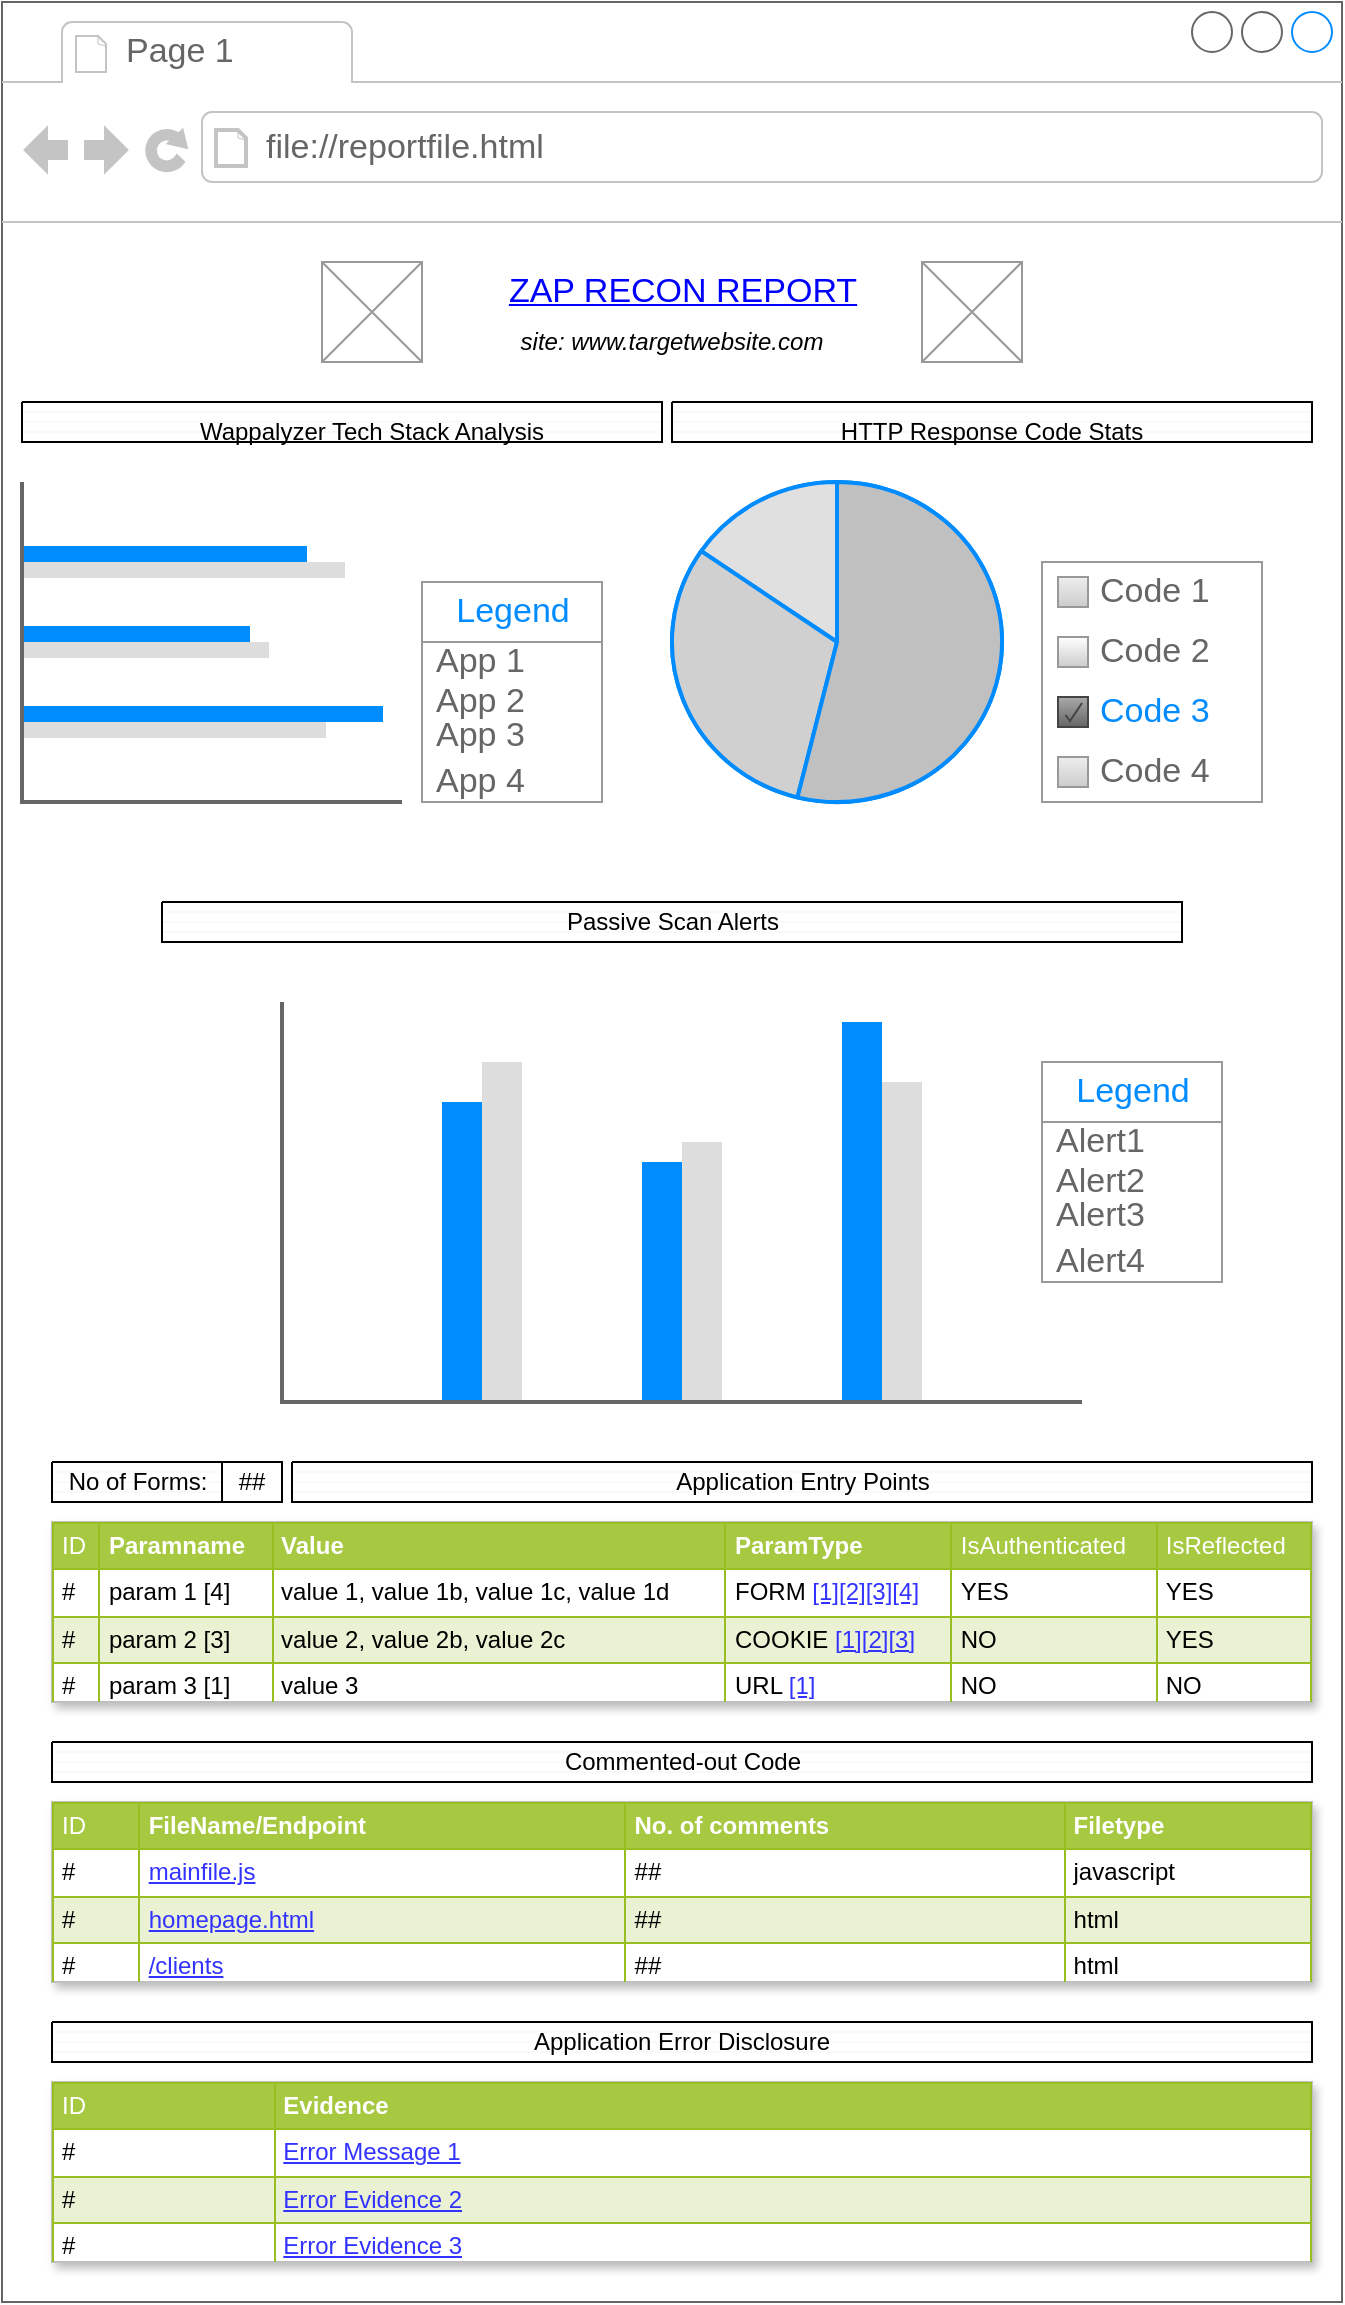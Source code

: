 <mxfile version="14.6.13" type="github">
  <diagram id="kz0Vf8M-wMx_7iGfDsY4" name="Page-1">
    <mxGraphModel dx="1422" dy="774" grid="1" gridSize="10" guides="1" tooltips="1" connect="1" arrows="1" fold="1" page="1" pageScale="1" pageWidth="850" pageHeight="1100" math="0" shadow="0">
      <root>
        <mxCell id="0" />
        <mxCell id="1" parent="0" />
        <mxCell id="QTfz_wE4GLbxt9cBhdo1-1" value="" style="strokeWidth=1;shadow=0;dashed=0;align=center;html=1;shape=mxgraph.mockup.containers.browserWindow;rSize=0;strokeColor=#666666;strokeColor2=#008cff;strokeColor3=#c4c4c4;mainText=,;recursiveResize=0;" parent="1" vertex="1">
          <mxGeometry x="90" y="40" width="670" height="1150" as="geometry" />
        </mxCell>
        <mxCell id="QTfz_wE4GLbxt9cBhdo1-2" value="Page 1" style="strokeWidth=1;shadow=0;dashed=0;align=center;html=1;shape=mxgraph.mockup.containers.anchor;fontSize=17;fontColor=#666666;align=left;" parent="QTfz_wE4GLbxt9cBhdo1-1" vertex="1">
          <mxGeometry x="60" y="12" width="110" height="26" as="geometry" />
        </mxCell>
        <mxCell id="QTfz_wE4GLbxt9cBhdo1-3" value="file://reportfile.html" style="strokeWidth=1;shadow=0;dashed=0;align=center;html=1;shape=mxgraph.mockup.containers.anchor;rSize=0;fontSize=17;fontColor=#666666;align=left;" parent="QTfz_wE4GLbxt9cBhdo1-1" vertex="1">
          <mxGeometry x="130" y="60" width="250" height="26" as="geometry" />
        </mxCell>
        <mxCell id="QTfz_wE4GLbxt9cBhdo1-4" value="ZAP RECON REPORT" style="strokeWidth=1;shadow=0;dashed=0;align=center;html=1;shape=mxgraph.mockup.text.alphanumeric;linkText=;html=1;fontStyle=4;fontSize=17;fontColor=#0000ff;" parent="QTfz_wE4GLbxt9cBhdo1-1" vertex="1">
          <mxGeometry x="240" y="120" width="200" height="50" as="geometry" />
        </mxCell>
        <mxCell id="QTfz_wE4GLbxt9cBhdo1-5" value="" style="verticalLabelPosition=bottom;shadow=0;dashed=0;align=center;html=1;verticalAlign=top;strokeWidth=1;shape=mxgraph.mockup.graphics.simpleIcon;strokeColor=#999999;" parent="QTfz_wE4GLbxt9cBhdo1-1" vertex="1">
          <mxGeometry x="160" y="130" width="50" height="50" as="geometry" />
        </mxCell>
        <mxCell id="QTfz_wE4GLbxt9cBhdo1-7" value="" style="verticalLabelPosition=bottom;verticalAlign=top;html=1;shape=mxgraph.basic.patternFillRect;fillStyle=hor;step=5;fillStrokeWidth=0.2;fillStrokeColor=#dddddd;" parent="QTfz_wE4GLbxt9cBhdo1-1" vertex="1">
          <mxGeometry x="10" y="200" width="320" height="20" as="geometry" />
        </mxCell>
        <mxCell id="QTfz_wE4GLbxt9cBhdo1-10" value="Wappalyzer Tech Stack Analysis" style="text;html=1;strokeColor=none;fillColor=none;align=center;verticalAlign=middle;whiteSpace=wrap;rounded=0;" parent="QTfz_wE4GLbxt9cBhdo1-1" vertex="1">
          <mxGeometry x="85" y="205" width="200" height="20" as="geometry" />
        </mxCell>
        <mxCell id="QTfz_wE4GLbxt9cBhdo1-13" value="" style="verticalLabelPosition=bottom;shadow=0;dashed=0;align=center;html=1;verticalAlign=top;strokeWidth=1;shape=mxgraph.mockup.graphics.pieChart;strokeColor=#008cff;parts=10,20,35;partColors=#e0e0e0,#d0d0d0,#c0c0c0,#b0b0b0,#a0a0a0;strokeWidth=2;" parent="QTfz_wE4GLbxt9cBhdo1-1" vertex="1">
          <mxGeometry x="335" y="240" width="165" height="160" as="geometry" />
        </mxCell>
        <mxCell id="QTfz_wE4GLbxt9cBhdo1-14" value="" style="verticalLabelPosition=bottom;shadow=0;dashed=0;align=center;html=1;verticalAlign=top;strokeWidth=1;shape=mxgraph.mockup.graphics.barChart;strokeColor=none;strokeColor2=none;strokeColor3=#666666;fillColor2=#008cff;fillColor3=#dddddd;" parent="QTfz_wE4GLbxt9cBhdo1-1" vertex="1">
          <mxGeometry x="10" y="240" width="190" height="160" as="geometry" />
        </mxCell>
        <mxCell id="QTfz_wE4GLbxt9cBhdo1-15" value="" style="strokeWidth=1;shadow=0;dashed=0;align=center;html=1;shape=mxgraph.mockup.forms.rrect;rSize=0;strokeColor=#999999;fillColor=#ffffff;recursiveResize=0;" parent="QTfz_wE4GLbxt9cBhdo1-1" vertex="1">
          <mxGeometry x="520" y="280" width="110" height="120" as="geometry" />
        </mxCell>
        <mxCell id="QTfz_wE4GLbxt9cBhdo1-16" value="Code 1" style="strokeWidth=1;shadow=0;dashed=0;align=center;html=1;shape=mxgraph.mockup.forms.rrect;rSize=0;fillColor=#eeeeee;strokeColor=#999999;gradientColor=#cccccc;align=left;spacingLeft=4;fontSize=17;fontColor=#666666;labelPosition=right;" parent="QTfz_wE4GLbxt9cBhdo1-15" vertex="1">
          <mxGeometry x="8" y="7.5" width="15" height="15" as="geometry" />
        </mxCell>
        <mxCell id="QTfz_wE4GLbxt9cBhdo1-17" value="Code 2" style="strokeWidth=1;shadow=0;dashed=0;align=center;html=1;shape=mxgraph.mockup.forms.rrect;rSize=0;strokeColor=#999999;gradientColor=#cccccc;align=left;spacingLeft=4;fontSize=17;fontColor=#666666;labelPosition=right;" parent="QTfz_wE4GLbxt9cBhdo1-15" vertex="1">
          <mxGeometry x="8" y="37.5" width="15" height="15" as="geometry" />
        </mxCell>
        <mxCell id="QTfz_wE4GLbxt9cBhdo1-18" value="Code 3" style="strokeWidth=1;shadow=0;dashed=0;align=center;html=1;shape=mxgraph.mockup.forms.checkbox;rSize=0;resizable=0;fillColor=#aaaaaa;strokeColor=#444444;gradientColor=#666666;align=left;spacingLeft=4;fontSize=17;fontColor=#008cff;labelPosition=right;" parent="QTfz_wE4GLbxt9cBhdo1-15" vertex="1">
          <mxGeometry x="8" y="67.5" width="15" height="15" as="geometry" />
        </mxCell>
        <mxCell id="QTfz_wE4GLbxt9cBhdo1-19" value="Code 4" style="strokeWidth=1;shadow=0;dashed=0;align=center;html=1;shape=mxgraph.mockup.forms.rrect;rSize=0;fillColor=#eeeeee;strokeColor=#999999;gradientColor=#cccccc;align=left;spacingLeft=4;fontSize=17;fontColor=#666666;labelPosition=right;" parent="QTfz_wE4GLbxt9cBhdo1-15" vertex="1">
          <mxGeometry x="8" y="97.5" width="15" height="15" as="geometry" />
        </mxCell>
        <mxCell id="86tZP4HO-KqmZcp44XGa-1" value="" style="strokeWidth=1;shadow=0;dashed=0;align=center;html=1;shape=mxgraph.mockup.forms.rrect;rSize=0;strokeColor=#999999;fillColor=#ffffff;" vertex="1" parent="QTfz_wE4GLbxt9cBhdo1-1">
          <mxGeometry x="210" y="290" width="90" height="110" as="geometry" />
        </mxCell>
        <mxCell id="86tZP4HO-KqmZcp44XGa-2" value="Legend" style="strokeWidth=1;shadow=0;dashed=0;align=center;html=1;shape=mxgraph.mockup.forms.rrect;rSize=0;strokeColor=#999999;fontColor=#008cff;fontSize=17;fillColor=#ffffff;resizeWidth=1;" vertex="1" parent="86tZP4HO-KqmZcp44XGa-1">
          <mxGeometry width="90.0" height="30" relative="1" as="geometry" />
        </mxCell>
        <mxCell id="86tZP4HO-KqmZcp44XGa-3" value="App 1" style="strokeWidth=1;shadow=0;dashed=0;align=center;html=1;shape=mxgraph.mockup.forms.anchor;fontSize=17;fontColor=#666666;align=left;spacingLeft=5;resizeWidth=1;" vertex="1" parent="86tZP4HO-KqmZcp44XGa-1">
          <mxGeometry width="90.0" height="20" relative="1" as="geometry">
            <mxPoint y="30" as="offset" />
          </mxGeometry>
        </mxCell>
        <mxCell id="86tZP4HO-KqmZcp44XGa-4" value="App 2" style="strokeWidth=1;shadow=0;dashed=0;align=center;html=1;shape=mxgraph.mockup.forms.anchor;fontSize=17;fontColor=#666666;align=left;spacingLeft=5;resizeWidth=1;" vertex="1" parent="86tZP4HO-KqmZcp44XGa-1">
          <mxGeometry width="90.0" height="20" relative="1" as="geometry">
            <mxPoint y="50" as="offset" />
          </mxGeometry>
        </mxCell>
        <mxCell id="86tZP4HO-KqmZcp44XGa-6" value="App 4" style="strokeWidth=1;shadow=0;dashed=0;align=center;html=1;shape=mxgraph.mockup.forms.anchor;fontSize=17;fontColor=#666666;align=left;spacingLeft=5;resizeWidth=1;" vertex="1" parent="86tZP4HO-KqmZcp44XGa-1">
          <mxGeometry width="90.0" height="20" relative="1" as="geometry">
            <mxPoint y="90" as="offset" />
          </mxGeometry>
        </mxCell>
        <mxCell id="86tZP4HO-KqmZcp44XGa-7" value="App 3" style="strokeWidth=1;shadow=0;dashed=0;align=center;html=1;shape=mxgraph.mockup.forms.anchor;fontSize=17;fontColor=#666666;align=left;spacingLeft=5;resizeWidth=1;" vertex="1" parent="86tZP4HO-KqmZcp44XGa-1">
          <mxGeometry y="70.005" width="90.0" height="13.75" as="geometry" />
        </mxCell>
        <mxCell id="86tZP4HO-KqmZcp44XGa-13" value="&lt;i&gt;site: www.targetwebsite.com&lt;br&gt;&lt;/i&gt;" style="text;html=1;strokeColor=none;fillColor=none;align=center;verticalAlign=middle;whiteSpace=wrap;rounded=0;shadow=0;" vertex="1" parent="QTfz_wE4GLbxt9cBhdo1-1">
          <mxGeometry x="230" y="160" width="210" height="20" as="geometry" />
        </mxCell>
        <mxCell id="86tZP4HO-KqmZcp44XGa-11" value="##" style="text;html=1;fillColor=none;align=center;verticalAlign=middle;whiteSpace=wrap;rounded=0;shadow=0;strokeColor=#000000;" vertex="1" parent="QTfz_wE4GLbxt9cBhdo1-1">
          <mxGeometry x="110" y="730" width="30" height="20" as="geometry" />
        </mxCell>
        <mxCell id="86tZP4HO-KqmZcp44XGa-14" value="&lt;table style=&quot;width: 100% ; height: 100% ; border-collapse: collapse&quot; width=&quot;100%&quot; cellpadding=&quot;4&quot; border=&quot;1&quot;&gt;&lt;tbody&gt;&lt;tr style=&quot;background-color: #a7c942 ; color: #ffffff ; border: 1px solid #98bf21&quot;&gt;&lt;td&gt;ID&lt;/td&gt;&lt;th align=&quot;left&quot;&gt;Paramname&lt;/th&gt;&lt;th align=&quot;left&quot;&gt;Value&lt;/th&gt;&lt;th align=&quot;left&quot;&gt;ParamType&lt;/th&gt;&lt;td&gt;IsAuthenticated&lt;br&gt;&lt;/td&gt;&lt;td&gt;IsReflected&lt;br&gt;&lt;/td&gt;&lt;/tr&gt;&lt;tr style=&quot;border: 1px solid #98bf21&quot;&gt;&lt;td&gt;#&lt;br&gt;&lt;/td&gt;&lt;td&gt;param 1 [4]&lt;br&gt;&lt;/td&gt;&lt;td&gt;value 1, value 1b, value 1c, value 1d&lt;br&gt;&lt;/td&gt;&lt;td&gt;&lt;font color=&quot;#3333FF&quot;&gt;&lt;font color=&quot;#000000&quot;&gt;FORM &lt;/font&gt;&lt;u&gt;[1][2][3][4]&lt;br&gt;&lt;/u&gt;&lt;/font&gt;&lt;/td&gt;&lt;td&gt;YES&lt;br&gt;&lt;/td&gt;&lt;td&gt;YES&lt;br&gt;&lt;/td&gt;&lt;/tr&gt;&lt;tr style=&quot;background-color: #eaf2d3 ; border: 1px solid #98bf21&quot;&gt;&lt;td&gt;#&lt;br&gt;&lt;/td&gt;&lt;td&gt;param 2 [3]&lt;br&gt;&lt;/td&gt;&lt;td&gt;value 2, value 2b, value 2c&lt;br&gt;&lt;/td&gt;&lt;td&gt;&lt;font color=&quot;#3333FF&quot;&gt;&lt;font color=&quot;#000000&quot;&gt;COOKIE&lt;/font&gt;&lt;font color=&quot;#000000&quot;&gt; &lt;/font&gt;&lt;u&gt;[1][2][3]&lt;br&gt;&lt;/u&gt;&lt;/font&gt;&lt;/td&gt;&lt;td&gt;NO&lt;br&gt;&lt;/td&gt;&lt;td&gt;YES&lt;br&gt;&lt;/td&gt;&lt;/tr&gt;&lt;tr style=&quot;border: 1px solid #98bf21&quot;&gt;&lt;td&gt;#&lt;br&gt;&lt;/td&gt;&lt;td&gt;param 3 [1]&lt;br&gt;&lt;/td&gt;&lt;td&gt;value 3&lt;br&gt;&lt;/td&gt;&lt;td&gt;&lt;font color=&quot;#3333FF&quot;&gt;&lt;font color=&quot;#000000&quot;&gt;URL &lt;/font&gt;&lt;u&gt;[1]&lt;br&gt;&lt;/u&gt;&lt;/font&gt;&lt;/td&gt;&lt;td&gt;NO&lt;br&gt;&lt;/td&gt;&lt;td&gt;NO&lt;br&gt;&lt;/td&gt;&lt;/tr&gt;&lt;/tbody&gt;&lt;/table&gt;" style="text;html=1;strokeColor=#c0c0c0;overflow=fill;rounded=0;shadow=1;fillColor=#ffffff;" vertex="1" parent="QTfz_wE4GLbxt9cBhdo1-1">
          <mxGeometry x="25" y="760" width="630" height="90" as="geometry" />
        </mxCell>
        <mxCell id="86tZP4HO-KqmZcp44XGa-21" value="&lt;table style=&quot;width: 100% ; height: 100% ; border-collapse: collapse&quot; width=&quot;100%&quot; cellpadding=&quot;4&quot; border=&quot;1&quot;&gt;&lt;tbody&gt;&lt;tr style=&quot;background-color: #a7c942 ; color: #ffffff ; border: 1px solid #98bf21&quot;&gt;&lt;td&gt;ID&lt;/td&gt;&lt;th align=&quot;left&quot;&gt;Evidence&lt;/th&gt;&lt;/tr&gt;&lt;tr style=&quot;border: 1px solid #98bf21&quot;&gt;&lt;td&gt;#&lt;br&gt;&lt;/td&gt;&lt;td&gt;&lt;font color=&quot;#3333FF&quot;&gt;&lt;u&gt;Error Message 1&lt;/u&gt;&lt;/font&gt;&lt;br&gt;&lt;/td&gt;&lt;/tr&gt;&lt;tr style=&quot;background-color: #eaf2d3 ; border: 1px solid #98bf21&quot;&gt;&lt;td&gt;#&lt;br&gt;&lt;/td&gt;&lt;td&gt;&lt;font color=&quot;#3333FF&quot;&gt;&lt;u&gt;Error Evidence 2&lt;/u&gt;&lt;/font&gt;&lt;br&gt;&lt;/td&gt;&lt;/tr&gt;&lt;tr style=&quot;border: 1px solid #98bf21&quot;&gt;&lt;td&gt;#&lt;br&gt;&lt;/td&gt;&lt;td&gt;&lt;font color=&quot;#3333FF&quot;&gt;&lt;u&gt;Error Evidence 3&lt;/u&gt;&lt;/font&gt;&lt;br&gt;&lt;/td&gt;&lt;/tr&gt;&lt;/tbody&gt;&lt;/table&gt;" style="text;html=1;strokeColor=#c0c0c0;overflow=fill;rounded=0;shadow=1;fillColor=#ffffff;" vertex="1" parent="QTfz_wE4GLbxt9cBhdo1-1">
          <mxGeometry x="25" y="1040" width="630" height="90" as="geometry" />
        </mxCell>
        <mxCell id="86tZP4HO-KqmZcp44XGa-18" value="&lt;table style=&quot;width: 100% ; height: 100% ; border-collapse: collapse&quot; width=&quot;100%&quot; cellpadding=&quot;4&quot; border=&quot;1&quot;&gt;&lt;tbody&gt;&lt;tr style=&quot;background-color: #a7c942 ; color: #ffffff ; border: 1px solid #98bf21&quot;&gt;&lt;td&gt;ID&lt;/td&gt;&lt;th align=&quot;left&quot;&gt;FileName/Endpoint&lt;/th&gt;&lt;th align=&quot;left&quot;&gt;No. of comments&lt;br&gt;&lt;/th&gt;&lt;th align=&quot;left&quot;&gt;Filetype&lt;/th&gt;&lt;/tr&gt;&lt;tr style=&quot;border: 1px solid #98bf21&quot;&gt;&lt;td&gt;#&lt;br&gt;&lt;/td&gt;&lt;td&gt;&lt;font color=&quot;#3333FF&quot;&gt;&lt;u&gt;mainfile.js&lt;/u&gt;&lt;/font&gt;&lt;br&gt;&lt;/td&gt;&lt;td&gt;##&lt;br&gt;&lt;/td&gt;&lt;td&gt;javascript&lt;/td&gt;&lt;/tr&gt;&lt;tr style=&quot;background-color: #eaf2d3 ; border: 1px solid #98bf21&quot;&gt;&lt;td&gt;#&lt;br&gt;&lt;/td&gt;&lt;td&gt;&lt;font color=&quot;#3333FF&quot;&gt;&lt;u&gt;homepage.html&lt;/u&gt;&lt;/font&gt;&lt;br&gt;&lt;/td&gt;&lt;td&gt;##&lt;br&gt;&lt;/td&gt;&lt;td&gt;html&lt;/td&gt;&lt;/tr&gt;&lt;tr style=&quot;border: 1px solid #98bf21&quot;&gt;&lt;td&gt;#&lt;br&gt;&lt;/td&gt;&lt;td&gt;&lt;font color=&quot;#3333FF&quot;&gt;&lt;u&gt;/clients&lt;/u&gt;&lt;/font&gt;&lt;br&gt;&lt;/td&gt;&lt;td&gt;##&lt;br&gt;&lt;/td&gt;&lt;td&gt;html&lt;/td&gt;&lt;/tr&gt;&lt;/tbody&gt;&lt;/table&gt;" style="text;html=1;strokeColor=#c0c0c0;overflow=fill;rounded=0;shadow=1;fillColor=#ffffff;" vertex="1" parent="QTfz_wE4GLbxt9cBhdo1-1">
          <mxGeometry x="25" y="900" width="630" height="90" as="geometry" />
        </mxCell>
        <mxCell id="86tZP4HO-KqmZcp44XGa-27" value="" style="verticalLabelPosition=bottom;shadow=0;dashed=0;align=center;html=1;verticalAlign=top;strokeWidth=1;shape=mxgraph.mockup.graphics.columnChart;strokeColor=none;strokeColor2=none;strokeColor3=#666666;fillColor2=#008cff;fillColor3=#dddddd;rounded=0;fillColor=none;gradientColor=none;" vertex="1" parent="QTfz_wE4GLbxt9cBhdo1-1">
          <mxGeometry x="140" y="500" width="400" height="200" as="geometry" />
        </mxCell>
        <mxCell id="86tZP4HO-KqmZcp44XGa-31" value="" style="strokeWidth=1;shadow=0;dashed=0;align=center;html=1;shape=mxgraph.mockup.forms.rrect;rSize=0;strokeColor=#999999;fillColor=#ffffff;" vertex="1" parent="QTfz_wE4GLbxt9cBhdo1-1">
          <mxGeometry x="520" y="530" width="90" height="110" as="geometry" />
        </mxCell>
        <mxCell id="86tZP4HO-KqmZcp44XGa-32" value="Legend" style="strokeWidth=1;shadow=0;dashed=0;align=center;html=1;shape=mxgraph.mockup.forms.rrect;rSize=0;strokeColor=#999999;fontColor=#008cff;fontSize=17;fillColor=#ffffff;resizeWidth=1;" vertex="1" parent="86tZP4HO-KqmZcp44XGa-31">
          <mxGeometry width="90.0" height="30" relative="1" as="geometry" />
        </mxCell>
        <mxCell id="86tZP4HO-KqmZcp44XGa-33" value="Alert1" style="strokeWidth=1;shadow=0;dashed=0;align=center;html=1;shape=mxgraph.mockup.forms.anchor;fontSize=17;fontColor=#666666;align=left;spacingLeft=5;resizeWidth=1;" vertex="1" parent="86tZP4HO-KqmZcp44XGa-31">
          <mxGeometry width="90.0" height="20" relative="1" as="geometry">
            <mxPoint y="30" as="offset" />
          </mxGeometry>
        </mxCell>
        <mxCell id="86tZP4HO-KqmZcp44XGa-34" value="Alert2" style="strokeWidth=1;shadow=0;dashed=0;align=center;html=1;shape=mxgraph.mockup.forms.anchor;fontSize=17;fontColor=#666666;align=left;spacingLeft=5;resizeWidth=1;" vertex="1" parent="86tZP4HO-KqmZcp44XGa-31">
          <mxGeometry width="90.0" height="20" relative="1" as="geometry">
            <mxPoint y="50" as="offset" />
          </mxGeometry>
        </mxCell>
        <mxCell id="86tZP4HO-KqmZcp44XGa-35" value="Alert4" style="strokeWidth=1;shadow=0;dashed=0;align=center;html=1;shape=mxgraph.mockup.forms.anchor;fontSize=17;fontColor=#666666;align=left;spacingLeft=5;resizeWidth=1;" vertex="1" parent="86tZP4HO-KqmZcp44XGa-31">
          <mxGeometry width="90.0" height="20" relative="1" as="geometry">
            <mxPoint y="90" as="offset" />
          </mxGeometry>
        </mxCell>
        <mxCell id="86tZP4HO-KqmZcp44XGa-36" value="Alert3" style="strokeWidth=1;shadow=0;dashed=0;align=center;html=1;shape=mxgraph.mockup.forms.anchor;fontSize=17;fontColor=#666666;align=left;spacingLeft=5;resizeWidth=1;" vertex="1" parent="86tZP4HO-KqmZcp44XGa-31">
          <mxGeometry y="70.005" width="90.0" height="13.75" as="geometry" />
        </mxCell>
        <mxCell id="QTfz_wE4GLbxt9cBhdo1-6" value="" style="verticalLabelPosition=bottom;shadow=0;dashed=0;align=center;html=1;verticalAlign=top;strokeWidth=1;shape=mxgraph.mockup.graphics.simpleIcon;strokeColor=#999999;" parent="1" vertex="1">
          <mxGeometry x="550" y="170" width="50" height="50" as="geometry" />
        </mxCell>
        <mxCell id="QTfz_wE4GLbxt9cBhdo1-8" value="" style="verticalLabelPosition=bottom;verticalAlign=top;html=1;shape=mxgraph.basic.patternFillRect;fillStyle=hor;step=5;fillStrokeWidth=0.2;fillStrokeColor=#dddddd;" parent="1" vertex="1">
          <mxGeometry x="425" y="240" width="320" height="20" as="geometry" />
        </mxCell>
        <mxCell id="QTfz_wE4GLbxt9cBhdo1-11" value="HTTP Response Code Stats" style="text;html=1;strokeColor=none;fillColor=none;align=center;verticalAlign=middle;whiteSpace=wrap;rounded=0;" parent="1" vertex="1">
          <mxGeometry x="500" y="245" width="170" height="20" as="geometry" />
        </mxCell>
        <mxCell id="86tZP4HO-KqmZcp44XGa-8" value="" style="verticalLabelPosition=bottom;verticalAlign=top;html=1;shape=mxgraph.basic.patternFillRect;fillStyle=hor;step=5;fillStrokeWidth=0.2;fillStrokeColor=#dddddd;" vertex="1" parent="1">
          <mxGeometry x="235" y="770" width="510" height="20" as="geometry" />
        </mxCell>
        <mxCell id="86tZP4HO-KqmZcp44XGa-9" value="" style="verticalLabelPosition=bottom;verticalAlign=top;html=1;shape=mxgraph.basic.patternFillRect;fillStyle=hor;step=5;fillStrokeWidth=0.2;fillStrokeColor=#dddddd;" vertex="1" parent="1">
          <mxGeometry x="115" y="770" width="85" height="20" as="geometry" />
        </mxCell>
        <mxCell id="86tZP4HO-KqmZcp44XGa-12" value="Application Entry Points" style="text;html=1;strokeColor=none;fillColor=none;align=center;verticalAlign=middle;whiteSpace=wrap;rounded=0;" vertex="1" parent="1">
          <mxGeometry x="422.5" y="770" width="135" height="20" as="geometry" />
        </mxCell>
        <mxCell id="86tZP4HO-KqmZcp44XGa-15" value="" style="verticalLabelPosition=bottom;verticalAlign=top;html=1;shape=mxgraph.basic.patternFillRect;fillStyle=hor;step=5;fillStrokeWidth=0.2;fillStrokeColor=#dddddd;" vertex="1" parent="1">
          <mxGeometry x="115" y="910" width="630" height="20" as="geometry" />
        </mxCell>
        <mxCell id="86tZP4HO-KqmZcp44XGa-17" value="Commented-out Code" style="text;html=1;strokeColor=none;fillColor=none;align=center;verticalAlign=middle;whiteSpace=wrap;rounded=0;" vertex="1" parent="1">
          <mxGeometry x="362.5" y="910" width="135" height="20" as="geometry" />
        </mxCell>
        <mxCell id="86tZP4HO-KqmZcp44XGa-19" value="" style="verticalLabelPosition=bottom;verticalAlign=top;html=1;shape=mxgraph.basic.patternFillRect;fillStyle=hor;step=5;fillStrokeWidth=0.2;fillStrokeColor=#dddddd;" vertex="1" parent="1">
          <mxGeometry x="115" y="1050" width="630" height="20" as="geometry" />
        </mxCell>
        <mxCell id="86tZP4HO-KqmZcp44XGa-20" value="Application Error Disclosure" style="text;html=1;strokeColor=none;fillColor=none;align=center;verticalAlign=middle;whiteSpace=wrap;rounded=0;" vertex="1" parent="1">
          <mxGeometry x="344" y="1050" width="172" height="20" as="geometry" />
        </mxCell>
        <mxCell id="86tZP4HO-KqmZcp44XGa-28" value="No of Forms:" style="text;html=1;strokeColor=none;fillColor=none;align=center;verticalAlign=middle;whiteSpace=wrap;rounded=0;" vertex="1" parent="1">
          <mxGeometry x="108.75" y="770" width="97.5" height="20" as="geometry" />
        </mxCell>
        <mxCell id="86tZP4HO-KqmZcp44XGa-29" value="" style="verticalLabelPosition=bottom;verticalAlign=top;html=1;shape=mxgraph.basic.patternFillRect;fillStyle=hor;step=5;fillStrokeWidth=0.2;fillStrokeColor=#dddddd;" vertex="1" parent="1">
          <mxGeometry x="170" y="490" width="510" height="20" as="geometry" />
        </mxCell>
        <mxCell id="86tZP4HO-KqmZcp44XGa-30" value="Passive Scan Alerts" style="text;html=1;strokeColor=none;fillColor=none;align=center;verticalAlign=middle;whiteSpace=wrap;rounded=0;" vertex="1" parent="1">
          <mxGeometry x="358" y="490" width="135" height="20" as="geometry" />
        </mxCell>
      </root>
    </mxGraphModel>
  </diagram>
</mxfile>
